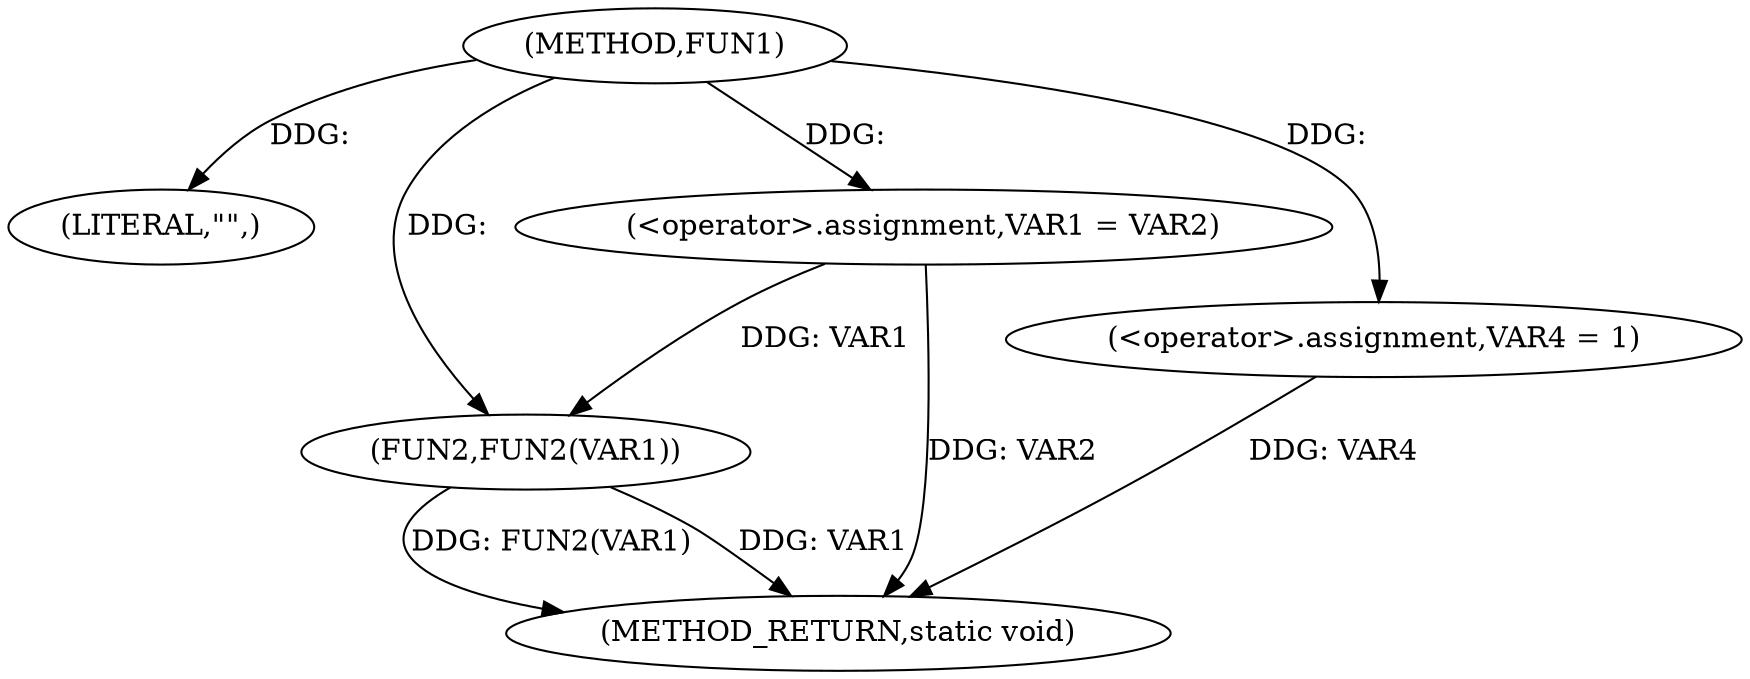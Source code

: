 digraph FUN1 {  
"1000100" [label = "(METHOD,FUN1)" ]
"1000112" [label = "(METHOD_RETURN,static void)" ]
"1000103" [label = "(LITERAL,\"\",)" ]
"1000104" [label = "(<operator>.assignment,VAR1 = VAR2)" ]
"1000107" [label = "(<operator>.assignment,VAR4 = 1)" ]
"1000110" [label = "(FUN2,FUN2(VAR1))" ]
  "1000107" -> "1000112"  [ label = "DDG: VAR4"] 
  "1000110" -> "1000112"  [ label = "DDG: FUN2(VAR1)"] 
  "1000110" -> "1000112"  [ label = "DDG: VAR1"] 
  "1000104" -> "1000112"  [ label = "DDG: VAR2"] 
  "1000100" -> "1000103"  [ label = "DDG: "] 
  "1000100" -> "1000104"  [ label = "DDG: "] 
  "1000100" -> "1000107"  [ label = "DDG: "] 
  "1000104" -> "1000110"  [ label = "DDG: VAR1"] 
  "1000100" -> "1000110"  [ label = "DDG: "] 
}
